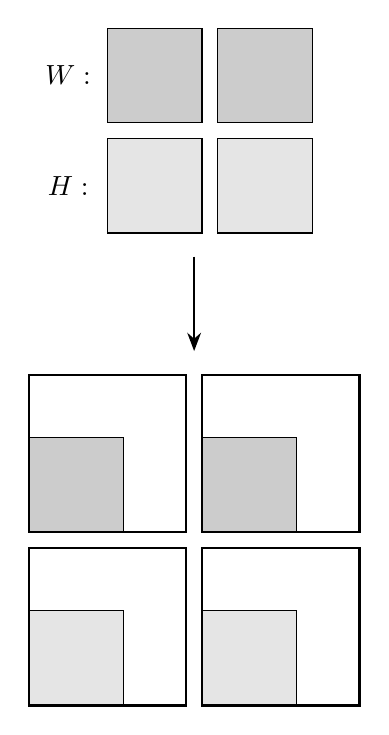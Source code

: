 \begin{tikzpicture}[
witem/.style={draw,fill={black!20}},
hitem/.style={draw,fill={black!10}},
bin/.style={draw,thick},
myarrow/.style={->,>={Stealth},thick},
]
\begin{scope}
\node at (0.5, 2.0) {$W:$};
\node at (0.5, 0.6) {$H:$};
\path[hitem] (1.0, 0.0) rectangle +(1.2, 1.2);
\path[hitem] (2.4, 0.0) rectangle +(1.2, 1.2);
\path[witem] (1.0, 1.4) rectangle +(1.2, 1.2);
\path[witem] (2.4, 1.4) rectangle +(1.2, 1.2);
\end{scope}
\draw[myarrow] (2.1, -0.3) -- (2.1, -1.5);
\begin{scope}[yshift={-6cm}]
\path[hitem] (0.0, 0.0) rectangle +(1.2, 1.2);
\path[hitem] (2.2, 0.0) rectangle +(1.2, 1.2);
\path[witem] (0.0, 2.2) rectangle +(1.2, 1.2);
\path[witem] (2.2, 2.2) rectangle +(1.2, 1.2);
\path[bin] (0.0, 0.0) rectangle +(2, 2);
\path[bin] (2.2, 0.0) rectangle +(2, 2);
\path[bin] (0.0, 2.2) rectangle +(2, 2);
\path[bin] (2.2, 2.2) rectangle +(2, 2);
\end{scope}
\end{tikzpicture}
